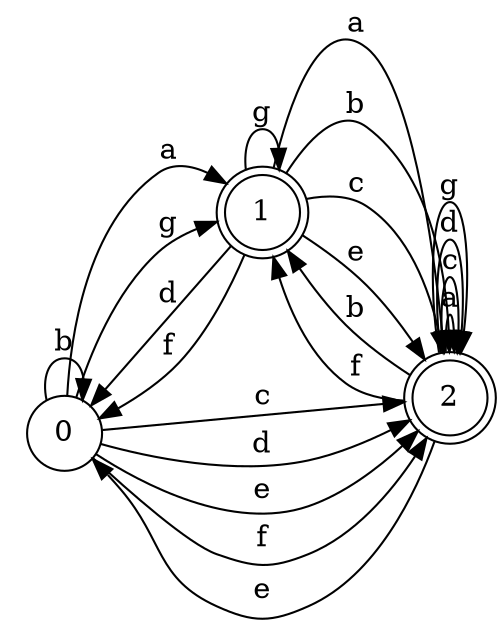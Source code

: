 digraph n3_9 {
__start0 [label="" shape="none"];

rankdir=LR;
size="8,5";

s0 [style="filled", color="black", fillcolor="white" shape="circle", label="0"];
s1 [style="rounded,filled", color="black", fillcolor="white" shape="doublecircle", label="1"];
s2 [style="rounded,filled", color="black", fillcolor="white" shape="doublecircle", label="2"];
s0 -> s1 [label="a"];
s0 -> s0 [label="b"];
s0 -> s2 [label="c"];
s0 -> s2 [label="d"];
s0 -> s2 [label="e"];
s0 -> s2 [label="f"];
s0 -> s1 [label="g"];
s1 -> s2 [label="a"];
s1 -> s2 [label="b"];
s1 -> s2 [label="c"];
s1 -> s0 [label="d"];
s1 -> s2 [label="e"];
s1 -> s0 [label="f"];
s1 -> s1 [label="g"];
s2 -> s2 [label="a"];
s2 -> s1 [label="b"];
s2 -> s2 [label="c"];
s2 -> s2 [label="d"];
s2 -> s0 [label="e"];
s2 -> s1 [label="f"];
s2 -> s2 [label="g"];

}